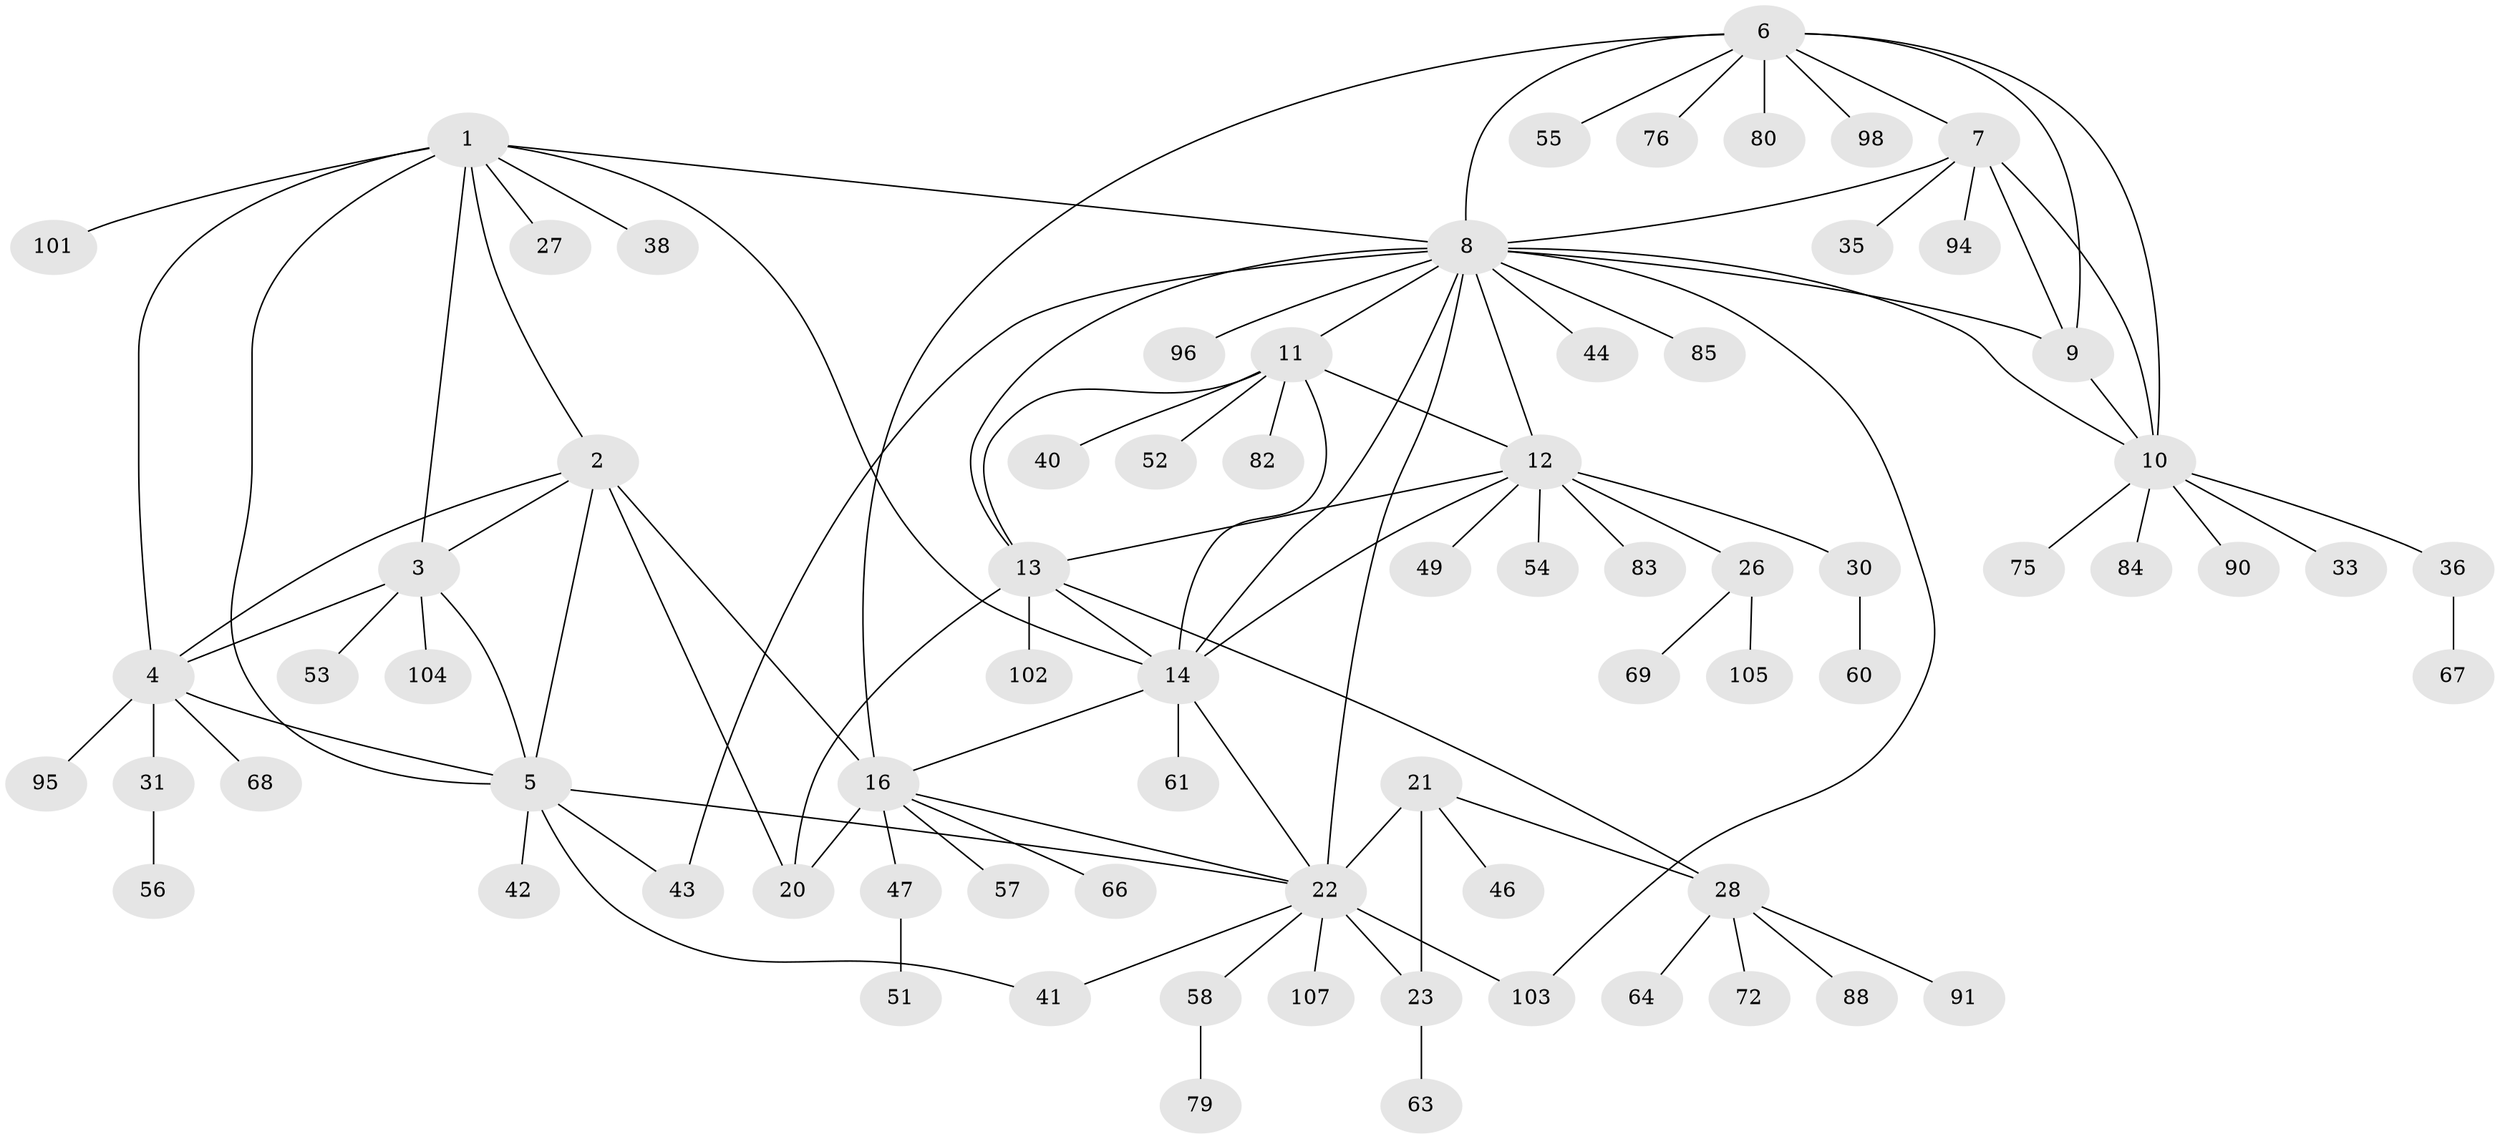 // original degree distribution, {9: 0.028037383177570093, 8: 0.056074766355140186, 6: 0.037383177570093455, 7: 0.037383177570093455, 10: 0.028037383177570093, 5: 0.028037383177570093, 4: 0.028037383177570093, 12: 0.009345794392523364, 3: 0.028037383177570093, 1: 0.6074766355140186, 2: 0.11214953271028037}
// Generated by graph-tools (version 1.1) at 2025/19/03/04/25 18:19:56]
// undirected, 74 vertices, 104 edges
graph export_dot {
graph [start="1"]
  node [color=gray90,style=filled];
  1;
  2 [super="+19+77+73+62"];
  3;
  4;
  5;
  6 [super="+39"];
  7 [super="+65"];
  8 [super="+15+87+93"];
  9 [super="+37"];
  10;
  11;
  12 [super="+45"];
  13;
  14;
  16 [super="+59+81+17+18"];
  20 [super="+34"];
  21 [super="+24"];
  22;
  23 [super="+32"];
  26;
  27;
  28 [super="+48"];
  30;
  31 [super="+106"];
  33;
  35;
  36 [super="+100"];
  38;
  40;
  41;
  42;
  43 [super="+50"];
  44;
  46;
  47;
  49;
  51;
  52;
  53;
  54;
  55;
  56;
  57;
  58;
  60;
  61;
  63;
  64;
  66;
  67;
  68 [super="+70"];
  69;
  72;
  75 [super="+99"];
  76;
  79;
  80;
  82;
  83;
  84;
  85;
  88;
  90;
  91;
  94;
  95;
  96;
  98;
  101;
  102;
  103;
  104;
  105;
  107;
  1 -- 2;
  1 -- 3;
  1 -- 4;
  1 -- 5;
  1 -- 8;
  1 -- 14;
  1 -- 27;
  1 -- 38;
  1 -- 101;
  2 -- 3;
  2 -- 4;
  2 -- 5;
  2 -- 16 [weight=3];
  2 -- 20;
  3 -- 4;
  3 -- 5;
  3 -- 53;
  3 -- 104;
  4 -- 5;
  4 -- 31;
  4 -- 68;
  4 -- 95;
  5 -- 22;
  5 -- 41;
  5 -- 42;
  5 -- 43;
  6 -- 7;
  6 -- 8;
  6 -- 9;
  6 -- 10;
  6 -- 55;
  6 -- 76;
  6 -- 80;
  6 -- 98;
  6 -- 16;
  7 -- 8;
  7 -- 9;
  7 -- 10;
  7 -- 35;
  7 -- 94;
  8 -- 9;
  8 -- 10;
  8 -- 22;
  8 -- 43;
  8 -- 96;
  8 -- 103;
  8 -- 11;
  8 -- 12;
  8 -- 13;
  8 -- 14;
  8 -- 44;
  8 -- 85;
  9 -- 10;
  10 -- 33;
  10 -- 36;
  10 -- 75;
  10 -- 84;
  10 -- 90;
  11 -- 12;
  11 -- 13;
  11 -- 14;
  11 -- 40;
  11 -- 52;
  11 -- 82;
  12 -- 13;
  12 -- 14;
  12 -- 26;
  12 -- 30;
  12 -- 49;
  12 -- 54;
  12 -- 83;
  13 -- 14;
  13 -- 20;
  13 -- 102;
  13 -- 28;
  14 -- 22;
  14 -- 61;
  14 -- 16;
  16 -- 20 [weight=3];
  16 -- 47;
  16 -- 66;
  16 -- 22;
  16 -- 57;
  21 -- 22 [weight=3];
  21 -- 23 [weight=3];
  21 -- 28;
  21 -- 46;
  22 -- 23;
  22 -- 41;
  22 -- 58;
  22 -- 103;
  22 -- 107;
  23 -- 63;
  26 -- 69;
  26 -- 105;
  28 -- 72;
  28 -- 88;
  28 -- 64;
  28 -- 91;
  30 -- 60;
  31 -- 56;
  36 -- 67;
  47 -- 51;
  58 -- 79;
}
